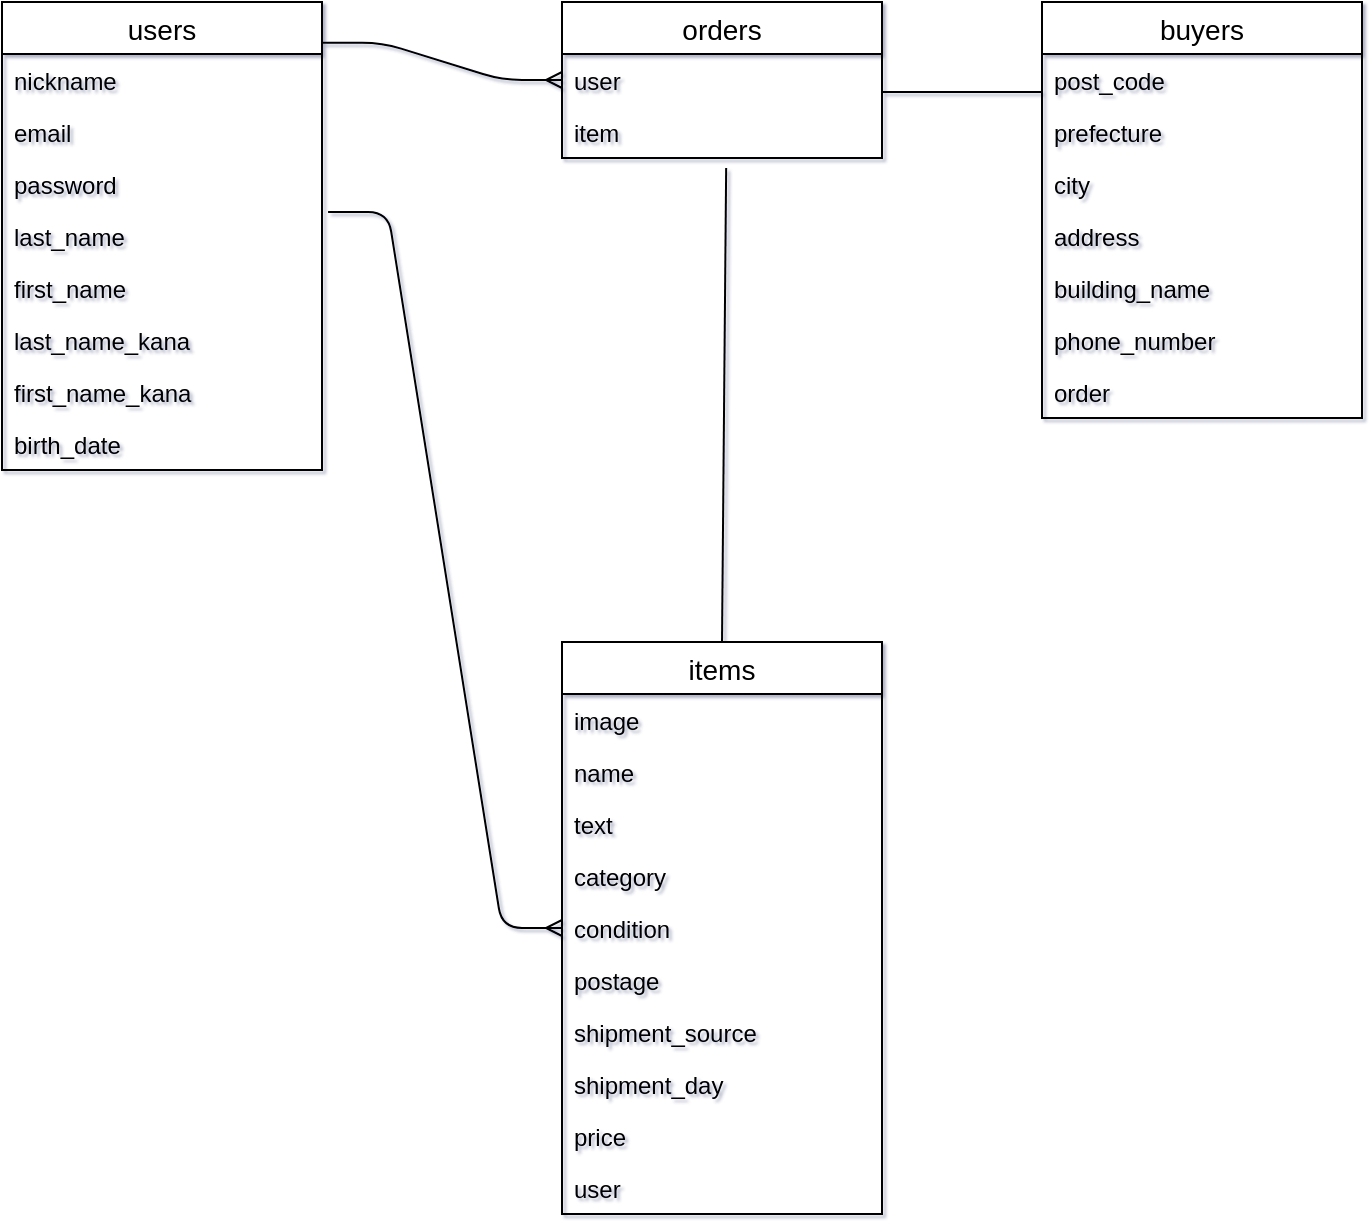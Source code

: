 <mxfile version="13.1.3">
    <diagram id="6hGFLwfOUW9BJ-s0fimq" name="Page-1">
        <mxGraphModel dx="536" dy="693" grid="1" gridSize="10" guides="1" tooltips="1" connect="1" arrows="1" fold="1" page="1" pageScale="1" pageWidth="827" pageHeight="1169" math="0" shadow="1">
            <root>
                <mxCell id="0"/>
                <mxCell id="1" parent="0"/>
                <mxCell id="7E6AoXQzwzL5EU_pq93s-148" value="users" style="swimlane;fontStyle=0;childLayout=stackLayout;horizontal=1;startSize=26;horizontalStack=0;resizeParent=1;resizeParentMax=0;resizeLast=0;collapsible=1;marginBottom=0;align=center;fontSize=14;" parent="1" vertex="1">
                    <mxGeometry x="80" y="80" width="160" height="234" as="geometry"/>
                </mxCell>
                <mxCell id="7E6AoXQzwzL5EU_pq93s-149" value="nickname" style="text;strokeColor=none;fillColor=none;spacingLeft=4;spacingRight=4;overflow=hidden;rotatable=0;points=[[0,0.5],[1,0.5]];portConstraint=eastwest;fontSize=12;" parent="7E6AoXQzwzL5EU_pq93s-148" vertex="1">
                    <mxGeometry y="26" width="160" height="26" as="geometry"/>
                </mxCell>
                <mxCell id="7E6AoXQzwzL5EU_pq93s-150" value="email" style="text;strokeColor=none;fillColor=none;spacingLeft=4;spacingRight=4;overflow=hidden;rotatable=0;points=[[0,0.5],[1,0.5]];portConstraint=eastwest;fontSize=12;" parent="7E6AoXQzwzL5EU_pq93s-148" vertex="1">
                    <mxGeometry y="52" width="160" height="26" as="geometry"/>
                </mxCell>
                <mxCell id="7E6AoXQzwzL5EU_pq93s-151" value="password" style="text;strokeColor=none;fillColor=none;spacingLeft=4;spacingRight=4;overflow=hidden;rotatable=0;points=[[0,0.5],[1,0.5]];portConstraint=eastwest;fontSize=12;" parent="7E6AoXQzwzL5EU_pq93s-148" vertex="1">
                    <mxGeometry y="78" width="160" height="26" as="geometry"/>
                </mxCell>
                <mxCell id="7E6AoXQzwzL5EU_pq93s-158" value="last_name" style="text;strokeColor=none;fillColor=none;spacingLeft=4;spacingRight=4;overflow=hidden;rotatable=0;points=[[0,0.5],[1,0.5]];portConstraint=eastwest;fontSize=12;" parent="7E6AoXQzwzL5EU_pq93s-148" vertex="1">
                    <mxGeometry y="104" width="160" height="26" as="geometry"/>
                </mxCell>
                <mxCell id="7E6AoXQzwzL5EU_pq93s-152" value="first_name" style="text;strokeColor=none;fillColor=none;spacingLeft=4;spacingRight=4;overflow=hidden;rotatable=0;points=[[0,0.5],[1,0.5]];portConstraint=eastwest;fontSize=12;" parent="7E6AoXQzwzL5EU_pq93s-148" vertex="1">
                    <mxGeometry y="130" width="160" height="26" as="geometry"/>
                </mxCell>
                <mxCell id="7E6AoXQzwzL5EU_pq93s-153" value="last_name_kana" style="text;strokeColor=none;fillColor=none;spacingLeft=4;spacingRight=4;overflow=hidden;rotatable=0;points=[[0,0.5],[1,0.5]];portConstraint=eastwest;fontSize=12;" parent="7E6AoXQzwzL5EU_pq93s-148" vertex="1">
                    <mxGeometry y="156" width="160" height="26" as="geometry"/>
                </mxCell>
                <mxCell id="7E6AoXQzwzL5EU_pq93s-154" value="first_name_kana" style="text;strokeColor=none;fillColor=none;spacingLeft=4;spacingRight=4;overflow=hidden;rotatable=0;points=[[0,0.5],[1,0.5]];portConstraint=eastwest;fontSize=12;" parent="7E6AoXQzwzL5EU_pq93s-148" vertex="1">
                    <mxGeometry y="182" width="160" height="26" as="geometry"/>
                </mxCell>
                <mxCell id="7E6AoXQzwzL5EU_pq93s-155" value="birth_date" style="text;strokeColor=none;fillColor=none;spacingLeft=4;spacingRight=4;overflow=hidden;rotatable=0;points=[[0,0.5],[1,0.5]];portConstraint=eastwest;fontSize=12;" parent="7E6AoXQzwzL5EU_pq93s-148" vertex="1">
                    <mxGeometry y="208" width="160" height="26" as="geometry"/>
                </mxCell>
                <mxCell id="7E6AoXQzwzL5EU_pq93s-173" value="" style="edgeStyle=entityRelationEdgeStyle;fontSize=12;html=1;endArrow=ERmany;exitX=1.019;exitY=0.038;exitDx=0;exitDy=0;exitPerimeter=0;" parent="1" source="7E6AoXQzwzL5EU_pq93s-158" target="7E6AoXQzwzL5EU_pq93s-128" edge="1">
                    <mxGeometry width="100" height="100" relative="1" as="geometry">
                        <mxPoint x="160" y="370" as="sourcePoint"/>
                        <mxPoint x="280" y="560" as="targetPoint"/>
                    </mxGeometry>
                </mxCell>
                <mxCell id="7E6AoXQzwzL5EU_pq93s-159" value="buyers" style="swimlane;fontStyle=0;childLayout=stackLayout;horizontal=1;startSize=26;horizontalStack=0;resizeParent=1;resizeParentMax=0;resizeLast=0;collapsible=1;marginBottom=0;align=center;fontSize=14;" parent="1" vertex="1">
                    <mxGeometry x="600" y="80" width="160" height="208" as="geometry"/>
                </mxCell>
                <mxCell id="7E6AoXQzwzL5EU_pq93s-164" value="post_code" style="text;strokeColor=none;fillColor=none;spacingLeft=4;spacingRight=4;overflow=hidden;rotatable=0;points=[[0,0.5],[1,0.5]];portConstraint=eastwest;fontSize=12;" parent="7E6AoXQzwzL5EU_pq93s-159" vertex="1">
                    <mxGeometry y="26" width="160" height="26" as="geometry"/>
                </mxCell>
                <mxCell id="7E6AoXQzwzL5EU_pq93s-165" value="prefecture" style="text;strokeColor=none;fillColor=none;spacingLeft=4;spacingRight=4;overflow=hidden;rotatable=0;points=[[0,0.5],[1,0.5]];portConstraint=eastwest;fontSize=12;" parent="7E6AoXQzwzL5EU_pq93s-159" vertex="1">
                    <mxGeometry y="52" width="160" height="26" as="geometry"/>
                </mxCell>
                <mxCell id="7E6AoXQzwzL5EU_pq93s-166" value="city" style="text;strokeColor=none;fillColor=none;spacingLeft=4;spacingRight=4;overflow=hidden;rotatable=0;points=[[0,0.5],[1,0.5]];portConstraint=eastwest;fontSize=12;" parent="7E6AoXQzwzL5EU_pq93s-159" vertex="1">
                    <mxGeometry y="78" width="160" height="26" as="geometry"/>
                </mxCell>
                <mxCell id="7E6AoXQzwzL5EU_pq93s-167" value="address" style="text;strokeColor=none;fillColor=none;spacingLeft=4;spacingRight=4;overflow=hidden;rotatable=0;points=[[0,0.5],[1,0.5]];portConstraint=eastwest;fontSize=12;" parent="7E6AoXQzwzL5EU_pq93s-159" vertex="1">
                    <mxGeometry y="104" width="160" height="26" as="geometry"/>
                </mxCell>
                <mxCell id="7E6AoXQzwzL5EU_pq93s-168" value="building_name" style="text;strokeColor=none;fillColor=none;spacingLeft=4;spacingRight=4;overflow=hidden;rotatable=0;points=[[0,0.5],[1,0.5]];portConstraint=eastwest;fontSize=12;" parent="7E6AoXQzwzL5EU_pq93s-159" vertex="1">
                    <mxGeometry y="130" width="160" height="26" as="geometry"/>
                </mxCell>
                <mxCell id="7E6AoXQzwzL5EU_pq93s-169" value="phone_number" style="text;strokeColor=none;fillColor=none;spacingLeft=4;spacingRight=4;overflow=hidden;rotatable=0;points=[[0,0.5],[1,0.5]];portConstraint=eastwest;fontSize=12;" parent="7E6AoXQzwzL5EU_pq93s-159" vertex="1">
                    <mxGeometry y="156" width="160" height="26" as="geometry"/>
                </mxCell>
                <mxCell id="28" value="order" style="text;strokeColor=none;fillColor=none;spacingLeft=4;spacingRight=4;overflow=hidden;rotatable=0;points=[[0,0.5],[1,0.5]];portConstraint=eastwest;fontSize=12;" vertex="1" parent="7E6AoXQzwzL5EU_pq93s-159">
                    <mxGeometry y="182" width="160" height="26" as="geometry"/>
                </mxCell>
                <mxCell id="7" value="" style="endArrow=none;html=1;rounded=0;exitX=0.5;exitY=0;exitDx=0;exitDy=0;entryX=0.513;entryY=1.192;entryDx=0;entryDy=0;entryPerimeter=0;" parent="1" source="7E6AoXQzwzL5EU_pq93s-128" target="5" edge="1">
                    <mxGeometry relative="1" as="geometry">
                        <mxPoint x="400" y="360" as="sourcePoint"/>
                        <mxPoint x="420" y="340" as="targetPoint"/>
                        <Array as="points"/>
                    </mxGeometry>
                </mxCell>
                <mxCell id="20" value="" style="edgeStyle=entityRelationEdgeStyle;fontSize=12;html=1;endArrow=ERmany;exitX=1;exitY=0.087;exitDx=0;exitDy=0;exitPerimeter=0;" parent="1" source="7E6AoXQzwzL5EU_pq93s-148" target="2" edge="1">
                    <mxGeometry width="100" height="100" relative="1" as="geometry">
                        <mxPoint x="650" y="490" as="sourcePoint"/>
                        <mxPoint x="750" y="390" as="targetPoint"/>
                    </mxGeometry>
                </mxCell>
                <mxCell id="2" value="orders" style="swimlane;fontStyle=0;childLayout=stackLayout;horizontal=1;startSize=26;horizontalStack=0;resizeParent=1;resizeParentMax=0;resizeLast=0;collapsible=1;marginBottom=0;align=center;fontSize=14;" parent="1" vertex="1">
                    <mxGeometry x="360" y="80" width="160" height="78" as="geometry"/>
                </mxCell>
                <mxCell id="4" value="user" style="text;strokeColor=none;fillColor=none;spacingLeft=4;spacingRight=4;overflow=hidden;rotatable=0;points=[[0,0.5],[1,0.5]];portConstraint=eastwest;fontSize=12;" parent="2" vertex="1">
                    <mxGeometry y="26" width="160" height="26" as="geometry"/>
                </mxCell>
                <mxCell id="5" value="item" style="text;strokeColor=none;fillColor=none;spacingLeft=4;spacingRight=4;overflow=hidden;rotatable=0;points=[[0,0.5],[1,0.5]];portConstraint=eastwest;fontSize=12;" parent="2" vertex="1">
                    <mxGeometry y="52" width="160" height="26" as="geometry"/>
                </mxCell>
                <mxCell id="7E6AoXQzwzL5EU_pq93s-128" value="items" style="swimlane;fontStyle=0;childLayout=stackLayout;horizontal=1;startSize=26;horizontalStack=0;resizeParent=1;resizeParentMax=0;resizeLast=0;collapsible=1;marginBottom=0;align=center;fontSize=14;" parent="1" vertex="1">
                    <mxGeometry x="360" y="400" width="160" height="286" as="geometry"/>
                </mxCell>
                <mxCell id="7E6AoXQzwzL5EU_pq93s-129" value="image" style="text;strokeColor=none;fillColor=none;spacingLeft=4;spacingRight=4;overflow=hidden;rotatable=0;points=[[0,0.5],[1,0.5]];portConstraint=eastwest;fontSize=12;" parent="7E6AoXQzwzL5EU_pq93s-128" vertex="1">
                    <mxGeometry y="26" width="160" height="26" as="geometry"/>
                </mxCell>
                <mxCell id="7E6AoXQzwzL5EU_pq93s-130" value="name" style="text;strokeColor=none;fillColor=none;spacingLeft=4;spacingRight=4;overflow=hidden;rotatable=0;points=[[0,0.5],[1,0.5]];portConstraint=eastwest;fontSize=12;" parent="7E6AoXQzwzL5EU_pq93s-128" vertex="1">
                    <mxGeometry y="52" width="160" height="26" as="geometry"/>
                </mxCell>
                <mxCell id="7E6AoXQzwzL5EU_pq93s-131" value="text" style="text;strokeColor=none;fillColor=none;spacingLeft=4;spacingRight=4;overflow=hidden;rotatable=0;points=[[0,0.5],[1,0.5]];portConstraint=eastwest;fontSize=12;" parent="7E6AoXQzwzL5EU_pq93s-128" vertex="1">
                    <mxGeometry y="78" width="160" height="26" as="geometry"/>
                </mxCell>
                <mxCell id="7E6AoXQzwzL5EU_pq93s-132" value="category" style="text;strokeColor=none;fillColor=none;spacingLeft=4;spacingRight=4;overflow=hidden;rotatable=0;points=[[0,0.5],[1,0.5]];portConstraint=eastwest;fontSize=12;" parent="7E6AoXQzwzL5EU_pq93s-128" vertex="1">
                    <mxGeometry y="104" width="160" height="26" as="geometry"/>
                </mxCell>
                <mxCell id="7E6AoXQzwzL5EU_pq93s-133" value="condition" style="text;strokeColor=none;fillColor=none;spacingLeft=4;spacingRight=4;overflow=hidden;rotatable=0;points=[[0,0.5],[1,0.5]];portConstraint=eastwest;fontSize=12;" parent="7E6AoXQzwzL5EU_pq93s-128" vertex="1">
                    <mxGeometry y="130" width="160" height="26" as="geometry"/>
                </mxCell>
                <mxCell id="7E6AoXQzwzL5EU_pq93s-134" value="postage" style="text;strokeColor=none;fillColor=none;spacingLeft=4;spacingRight=4;overflow=hidden;rotatable=0;points=[[0,0.5],[1,0.5]];portConstraint=eastwest;fontSize=12;" parent="7E6AoXQzwzL5EU_pq93s-128" vertex="1">
                    <mxGeometry y="156" width="160" height="26" as="geometry"/>
                </mxCell>
                <mxCell id="7E6AoXQzwzL5EU_pq93s-135" value="shipment_source" style="text;strokeColor=none;fillColor=none;spacingLeft=4;spacingRight=4;overflow=hidden;rotatable=0;points=[[0,0.5],[1,0.5]];portConstraint=eastwest;fontSize=12;" parent="7E6AoXQzwzL5EU_pq93s-128" vertex="1">
                    <mxGeometry y="182" width="160" height="26" as="geometry"/>
                </mxCell>
                <mxCell id="7E6AoXQzwzL5EU_pq93s-136" value="shipment_day" style="text;strokeColor=none;fillColor=none;spacingLeft=4;spacingRight=4;overflow=hidden;rotatable=0;points=[[0,0.5],[1,0.5]];portConstraint=eastwest;fontSize=12;" parent="7E6AoXQzwzL5EU_pq93s-128" vertex="1">
                    <mxGeometry y="208" width="160" height="26" as="geometry"/>
                </mxCell>
                <mxCell id="7E6AoXQzwzL5EU_pq93s-137" value="price" style="text;strokeColor=none;fillColor=none;spacingLeft=4;spacingRight=4;overflow=hidden;rotatable=0;points=[[0,0.5],[1,0.5]];portConstraint=eastwest;fontSize=12;" parent="7E6AoXQzwzL5EU_pq93s-128" vertex="1">
                    <mxGeometry y="234" width="160" height="26" as="geometry"/>
                </mxCell>
                <mxCell id="7E6AoXQzwzL5EU_pq93s-170" value="user" style="text;strokeColor=none;fillColor=none;spacingLeft=4;spacingRight=4;overflow=hidden;rotatable=0;points=[[0,0.5],[1,0.5]];portConstraint=eastwest;fontSize=12;" parent="7E6AoXQzwzL5EU_pq93s-128" vertex="1">
                    <mxGeometry y="260" width="160" height="26" as="geometry"/>
                </mxCell>
                <mxCell id="26" value="" style="line;strokeWidth=1;fillColor=none;align=left;verticalAlign=middle;spacingTop=-1;spacingLeft=3;spacingRight=3;rotatable=0;labelPosition=right;points=[];portConstraint=eastwest;fontSize=12;" vertex="1" parent="1">
                    <mxGeometry x="520" y="120" width="80" height="10" as="geometry"/>
                </mxCell>
            </root>
        </mxGraphModel>
    </diagram>
</mxfile>